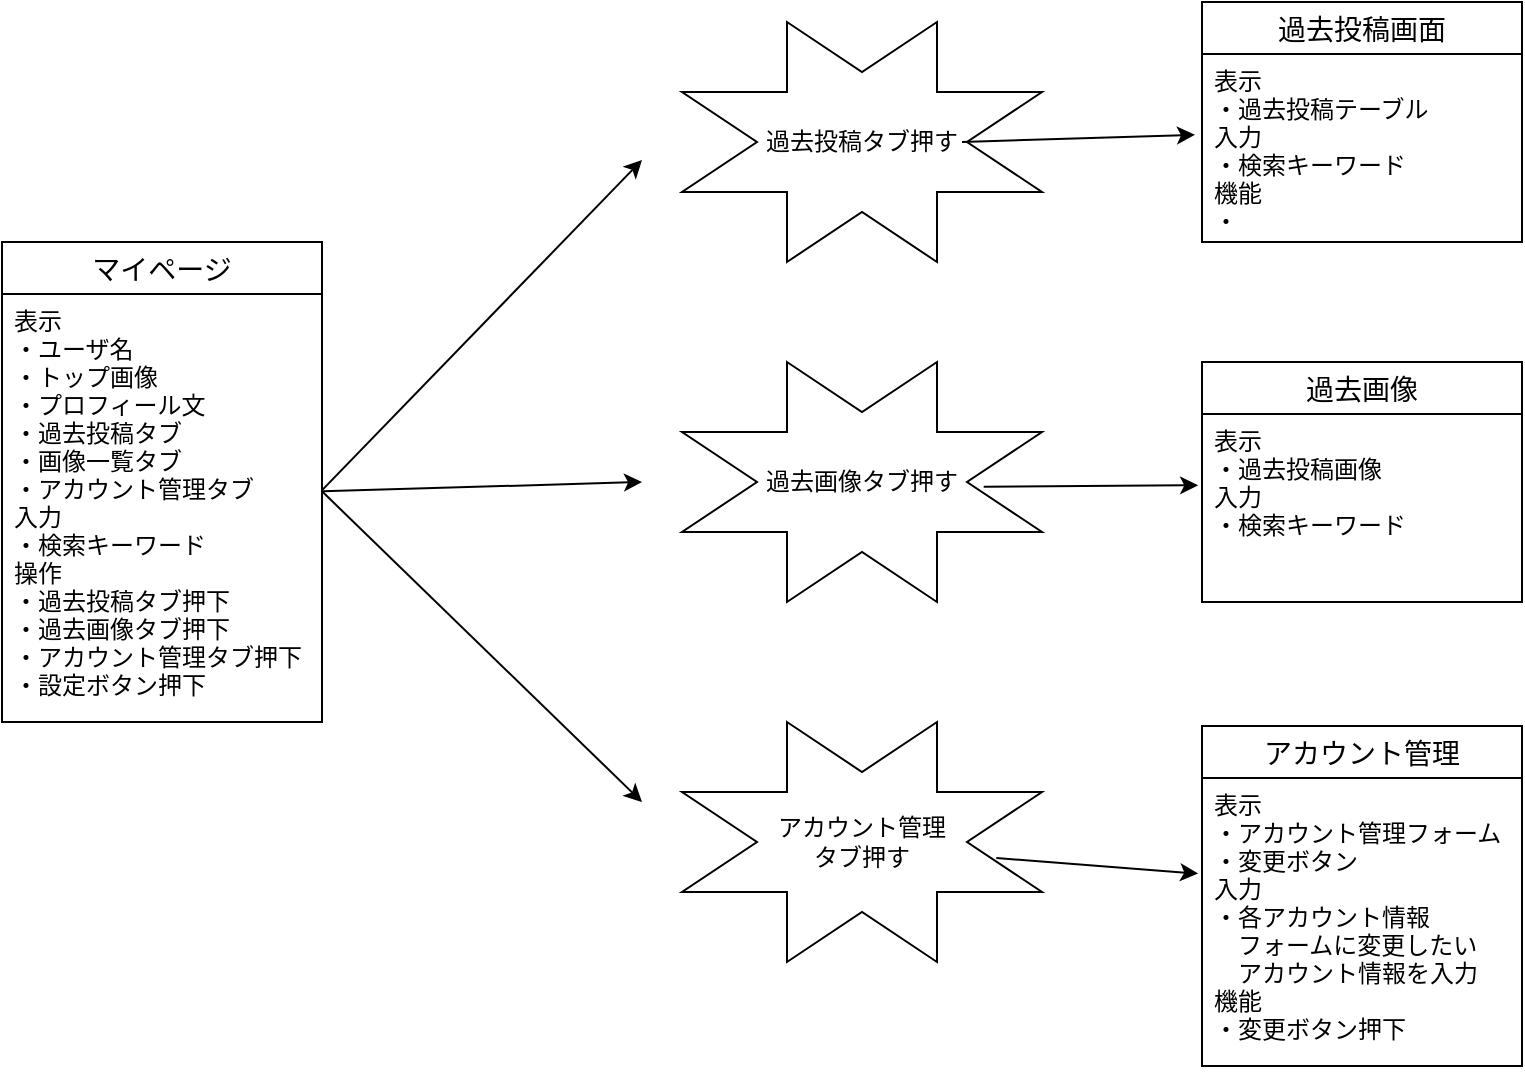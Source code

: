 <mxfile version="13.6.5">
    <diagram id="B7275yr1DmiIwSXIYHHA" name="ページ1">
        <mxGraphModel dx="1022" dy="587" grid="1" gridSize="10" guides="1" tooltips="1" connect="1" arrows="1" fold="1" page="1" pageScale="1" pageWidth="827" pageHeight="1169" math="0" shadow="0">
            <root>
                <mxCell id="0"/>
                <mxCell id="1" parent="0"/>
                <mxCell id="2" value="" style="endArrow=classic;html=1;exitX=1.002;exitY=0.457;exitDx=0;exitDy=0;exitPerimeter=0;" edge="1" parent="1" source="4">
                    <mxGeometry width="50" height="50" relative="1" as="geometry">
                        <mxPoint x="500" y="330" as="sourcePoint"/>
                        <mxPoint x="360" y="159" as="targetPoint"/>
                    </mxGeometry>
                </mxCell>
                <mxCell id="3" value="マイページ" style="swimlane;fontStyle=0;childLayout=stackLayout;horizontal=1;startSize=26;horizontalStack=0;resizeParent=1;resizeParentMax=0;resizeLast=0;collapsible=1;marginBottom=0;align=center;fontSize=14;" vertex="1" parent="1">
                    <mxGeometry x="40" y="200" width="160" height="240" as="geometry"/>
                </mxCell>
                <mxCell id="4" value="表示&#10;・ユーザ名&#10;・トップ画像&#10;・プロフィール文&#10;・過去投稿タブ&#10;・画像一覧タブ&#10;・アカウント管理タブ&#10;入力&#10;・検索キーワード&#10;操作&#10;・過去投稿タブ押下&#10;・過去画像タブ押下&#10;・アカウント管理タブ押下&#10;・設定ボタン押下" style="text;strokeColor=none;fillColor=none;spacingLeft=4;spacingRight=4;overflow=hidden;rotatable=0;points=[[0,0.5],[1,0.5]];portConstraint=eastwest;fontSize=12;" vertex="1" parent="3">
                    <mxGeometry y="26" width="160" height="214" as="geometry"/>
                </mxCell>
                <mxCell id="5" value="" style="endArrow=classic;html=1;exitX=1.002;exitY=0.461;exitDx=0;exitDy=0;exitPerimeter=0;" edge="1" parent="1" source="4">
                    <mxGeometry width="50" height="50" relative="1" as="geometry">
                        <mxPoint x="500" y="330" as="sourcePoint"/>
                        <mxPoint x="360" y="320" as="targetPoint"/>
                    </mxGeometry>
                </mxCell>
                <mxCell id="6" value="" style="endArrow=classic;html=1;exitX=1;exitY=0.461;exitDx=0;exitDy=0;exitPerimeter=0;" edge="1" parent="1" source="4">
                    <mxGeometry width="50" height="50" relative="1" as="geometry">
                        <mxPoint x="500" y="590" as="sourcePoint"/>
                        <mxPoint x="360" y="480" as="targetPoint"/>
                    </mxGeometry>
                </mxCell>
                <mxCell id="7" value="" style="verticalLabelPosition=bottom;verticalAlign=top;html=1;shape=mxgraph.basic.8_point_star" vertex="1" parent="1">
                    <mxGeometry x="380" y="90" width="180" height="120" as="geometry"/>
                </mxCell>
                <mxCell id="8" value="" style="verticalLabelPosition=bottom;verticalAlign=top;html=1;shape=mxgraph.basic.8_point_star" vertex="1" parent="1">
                    <mxGeometry x="380" y="260" width="180" height="120" as="geometry"/>
                </mxCell>
                <mxCell id="9" value="" style="verticalLabelPosition=bottom;verticalAlign=top;html=1;shape=mxgraph.basic.8_point_star" vertex="1" parent="1">
                    <mxGeometry x="380" y="440" width="180" height="120" as="geometry"/>
                </mxCell>
                <mxCell id="10" value="過去投稿タブ押す" style="text;html=1;strokeColor=none;fillColor=none;align=center;verticalAlign=middle;whiteSpace=wrap;rounded=0;" vertex="1" parent="1">
                    <mxGeometry x="420" y="140" width="100" height="20" as="geometry"/>
                </mxCell>
                <mxCell id="11" value="過去画像タブ押す" style="text;html=1;strokeColor=none;fillColor=none;align=center;verticalAlign=middle;whiteSpace=wrap;rounded=0;" vertex="1" parent="1">
                    <mxGeometry x="420" y="310" width="100" height="20" as="geometry"/>
                </mxCell>
                <mxCell id="12" value="アカウント管理タブ押す" style="text;html=1;strokeColor=none;fillColor=none;align=center;verticalAlign=middle;whiteSpace=wrap;rounded=0;" vertex="1" parent="1">
                    <mxGeometry x="422" y="490" width="96" height="20" as="geometry"/>
                </mxCell>
                <mxCell id="13" value="過去投稿画面" style="swimlane;fontStyle=0;childLayout=stackLayout;horizontal=1;startSize=26;horizontalStack=0;resizeParent=1;resizeParentMax=0;resizeLast=0;collapsible=1;marginBottom=0;align=center;fontSize=14;" vertex="1" parent="1">
                    <mxGeometry x="640" y="80" width="160" height="120" as="geometry"/>
                </mxCell>
                <mxCell id="14" value="表示&#10;・過去投稿テーブル&#10;入力&#10;・検索キーワード&#10;機能&#10;・" style="text;strokeColor=none;fillColor=none;spacingLeft=4;spacingRight=4;overflow=hidden;rotatable=0;points=[[0,0.5],[1,0.5]];portConstraint=eastwest;fontSize=12;" vertex="1" parent="13">
                    <mxGeometry y="26" width="160" height="94" as="geometry"/>
                </mxCell>
                <mxCell id="15" value="過去画像" style="swimlane;fontStyle=0;childLayout=stackLayout;horizontal=1;startSize=26;horizontalStack=0;resizeParent=1;resizeParentMax=0;resizeLast=0;collapsible=1;marginBottom=0;align=center;fontSize=14;" vertex="1" parent="1">
                    <mxGeometry x="640" y="260" width="160" height="120" as="geometry"/>
                </mxCell>
                <mxCell id="16" value="表示&#10;・過去投稿画像&#10;入力&#10;・検索キーワード" style="text;strokeColor=none;fillColor=none;spacingLeft=4;spacingRight=4;overflow=hidden;rotatable=0;points=[[0,0.5],[1,0.5]];portConstraint=eastwest;fontSize=12;" vertex="1" parent="15">
                    <mxGeometry y="26" width="160" height="94" as="geometry"/>
                </mxCell>
                <mxCell id="17" value="アカウント管理" style="swimlane;fontStyle=0;childLayout=stackLayout;horizontal=1;startSize=26;horizontalStack=0;resizeParent=1;resizeParentMax=0;resizeLast=0;collapsible=1;marginBottom=0;align=center;fontSize=14;" vertex="1" parent="1">
                    <mxGeometry x="640" y="442" width="160" height="170" as="geometry"/>
                </mxCell>
                <mxCell id="18" value="表示&#10;・アカウント管理フォーム&#10;・変更ボタン&#10;入力&#10;・各アカウント情報&#10;　フォームに変更したい&#10;　アカウント情報を入力&#10;機能&#10;・変更ボタン押下" style="text;strokeColor=none;fillColor=none;spacingLeft=4;spacingRight=4;overflow=hidden;rotatable=0;points=[[0,0.5],[1,0.5]];portConstraint=eastwest;fontSize=12;" vertex="1" parent="17">
                    <mxGeometry y="26" width="160" height="144" as="geometry"/>
                </mxCell>
                <mxCell id="19" value="" style="endArrow=classic;html=1;exitX=1;exitY=0.5;exitDx=0;exitDy=0;entryX=-0.022;entryY=0.43;entryDx=0;entryDy=0;entryPerimeter=0;" edge="1" parent="1" source="10" target="14">
                    <mxGeometry width="50" height="50" relative="1" as="geometry">
                        <mxPoint x="500" y="190" as="sourcePoint"/>
                        <mxPoint x="620" y="153" as="targetPoint"/>
                    </mxGeometry>
                </mxCell>
                <mxCell id="20" value="" style="endArrow=classic;html=1;entryX=-0.012;entryY=0.332;entryDx=0;entryDy=0;entryPerimeter=0;exitX=0.873;exitY=0.567;exitDx=0;exitDy=0;exitPerimeter=0;" edge="1" parent="1" source="9" target="18">
                    <mxGeometry width="50" height="50" relative="1" as="geometry">
                        <mxPoint x="500" y="460" as="sourcePoint"/>
                        <mxPoint x="550" y="410" as="targetPoint"/>
                    </mxGeometry>
                </mxCell>
                <mxCell id="21" value="" style="endArrow=classic;html=1;entryX=-0.012;entryY=0.379;entryDx=0;entryDy=0;entryPerimeter=0;exitX=0.838;exitY=0.52;exitDx=0;exitDy=0;exitPerimeter=0;" edge="1" parent="1" source="8" target="16">
                    <mxGeometry width="50" height="50" relative="1" as="geometry">
                        <mxPoint x="500" y="330" as="sourcePoint"/>
                        <mxPoint x="550" y="280" as="targetPoint"/>
                    </mxGeometry>
                </mxCell>
            </root>
        </mxGraphModel>
    </diagram>
</mxfile>